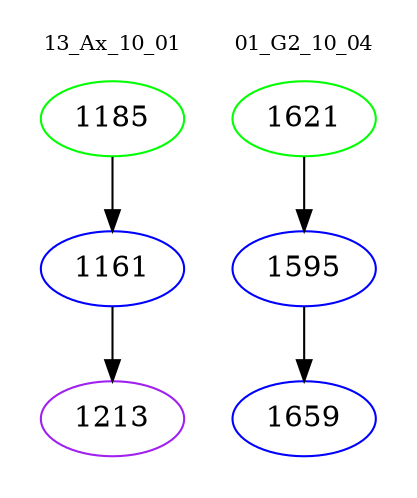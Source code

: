 digraph{
subgraph cluster_0 {
color = white
label = "13_Ax_10_01";
fontsize=10;
T0_1185 [label="1185", color="green"]
T0_1185 -> T0_1161 [color="black"]
T0_1161 [label="1161", color="blue"]
T0_1161 -> T0_1213 [color="black"]
T0_1213 [label="1213", color="purple"]
}
subgraph cluster_1 {
color = white
label = "01_G2_10_04";
fontsize=10;
T1_1621 [label="1621", color="green"]
T1_1621 -> T1_1595 [color="black"]
T1_1595 [label="1595", color="blue"]
T1_1595 -> T1_1659 [color="black"]
T1_1659 [label="1659", color="blue"]
}
}
